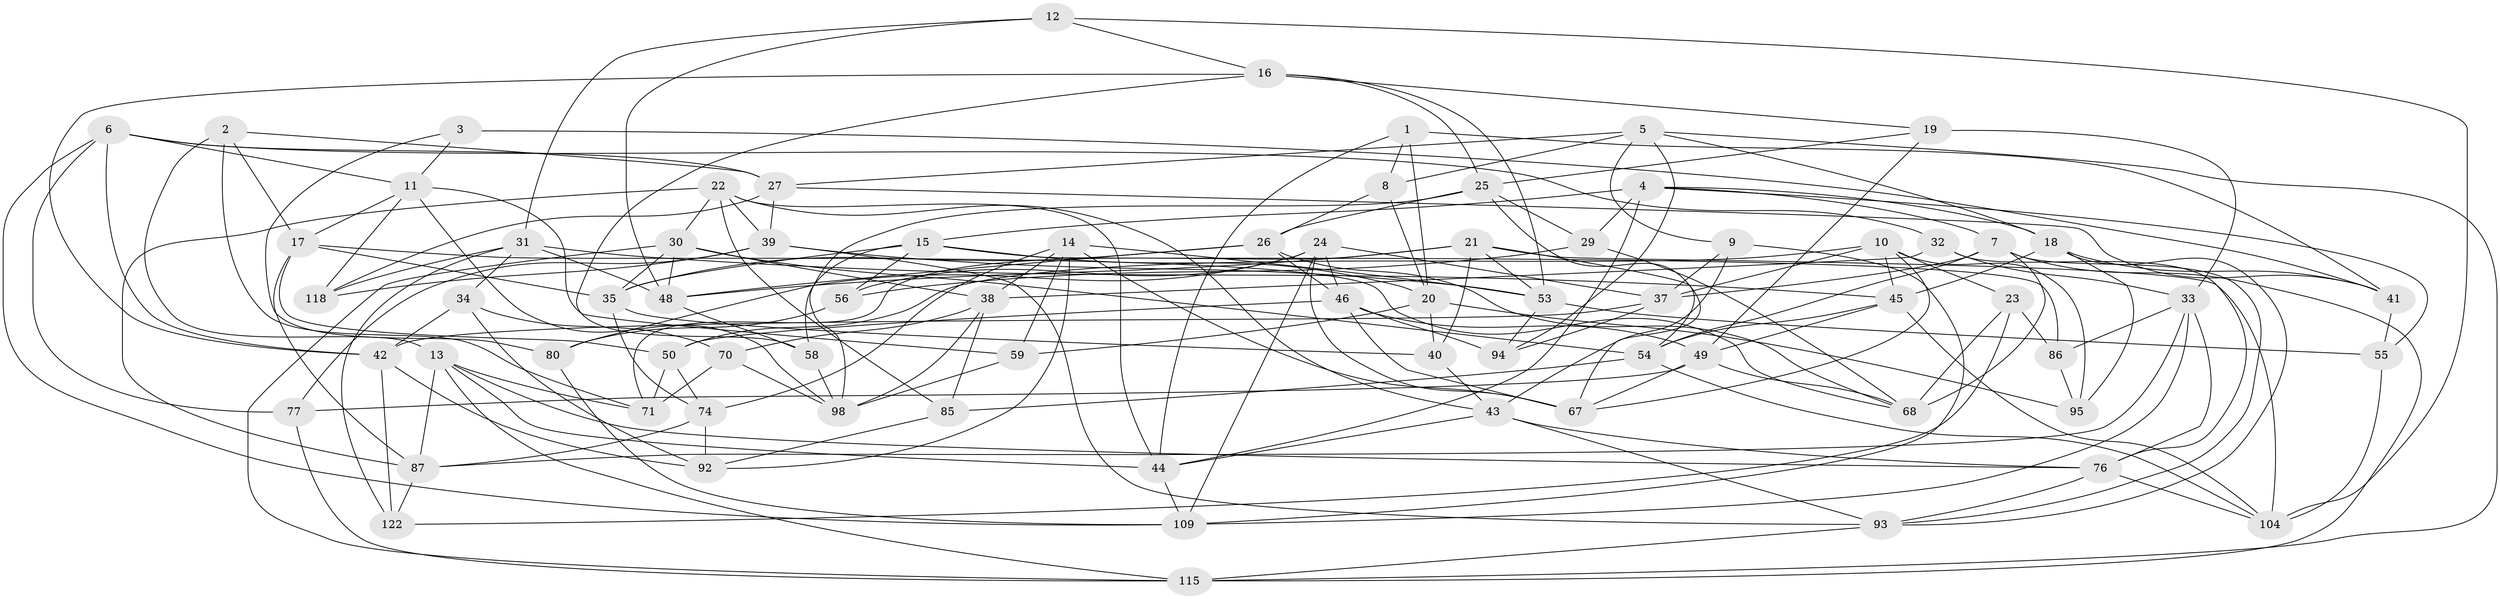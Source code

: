 // original degree distribution, {4: 1.0}
// Generated by graph-tools (version 1.1) at 2025/11/02/27/25 16:11:47]
// undirected, 74 vertices, 194 edges
graph export_dot {
graph [start="1"]
  node [color=gray90,style=filled];
  1;
  2;
  3;
  4 [super="+88"];
  5 [super="+47"];
  6 [super="+123"];
  7 [super="+63"];
  8;
  9;
  10 [super="+62"];
  11 [super="+51"];
  12;
  13 [super="+108"];
  14 [super="+64"];
  15 [super="+90"];
  16 [super="+61"];
  17 [super="+114"];
  18 [super="+36"];
  19;
  20 [super="+60"];
  21 [super="+28"];
  22 [super="+82"];
  23;
  24 [super="+89"];
  25 [super="+65"];
  26 [super="+66"];
  27 [super="+100"];
  29;
  30 [super="+69"];
  31 [super="+52"];
  32;
  33 [super="+75"];
  34;
  35 [super="+103"];
  37 [super="+101"];
  38 [super="+79"];
  39 [super="+57"];
  40;
  41 [super="+73"];
  42 [super="+81"];
  43 [super="+117"];
  44 [super="+112"];
  45 [super="+120"];
  46 [super="+111"];
  48 [super="+83"];
  49 [super="+72"];
  50 [super="+91"];
  53 [super="+110"];
  54 [super="+116"];
  55;
  56;
  58;
  59;
  67 [super="+97"];
  68 [super="+99"];
  70;
  71 [super="+78"];
  74 [super="+84"];
  76 [super="+107"];
  77;
  80;
  85;
  86;
  87 [super="+105"];
  92 [super="+106"];
  93 [super="+96"];
  94;
  95;
  98 [super="+102"];
  104 [super="+113"];
  109 [super="+119"];
  115 [super="+121"];
  118;
  122;
  1 -- 8;
  1 -- 44;
  1 -- 20;
  1 -- 41;
  2 -- 17;
  2 -- 27;
  2 -- 71;
  2 -- 13;
  3 -- 80;
  3 -- 41 [weight=2];
  3 -- 11;
  4 -- 55;
  4 -- 18;
  4 -- 7;
  4 -- 29;
  4 -- 15;
  4 -- 44;
  5 -- 8;
  5 -- 94;
  5 -- 9;
  5 -- 18;
  5 -- 27;
  5 -- 115;
  6 -- 11;
  6 -- 32;
  6 -- 42;
  6 -- 109;
  6 -- 27;
  6 -- 77;
  7 -- 115;
  7 -- 37;
  7 -- 93;
  7 -- 68;
  7 -- 54;
  8 -- 20;
  8 -- 26;
  9 -- 37;
  9 -- 43;
  9 -- 109;
  10 -- 23;
  10 -- 45;
  10 -- 37;
  10 -- 95;
  10 -- 50;
  10 -- 67;
  11 -- 17;
  11 -- 59;
  11 -- 98;
  11 -- 118;
  12 -- 31;
  12 -- 48;
  12 -- 16;
  12 -- 104;
  13 -- 115;
  13 -- 44;
  13 -- 71;
  13 -- 76;
  13 -- 87;
  14 -- 92;
  14 -- 74;
  14 -- 53;
  14 -- 38;
  14 -- 67;
  14 -- 59;
  15 -- 56;
  15 -- 35;
  15 -- 58;
  15 -- 20;
  15 -- 86;
  16 -- 58;
  16 -- 25;
  16 -- 42;
  16 -- 19;
  16 -- 53;
  17 -- 87;
  17 -- 50;
  17 -- 35;
  17 -- 68;
  18 -- 95;
  18 -- 41;
  18 -- 93;
  18 -- 45;
  19 -- 49;
  19 -- 33;
  19 -- 25;
  20 -- 95;
  20 -- 40;
  20 -- 59;
  21 -- 40;
  21 -- 104;
  21 -- 48;
  21 -- 53;
  21 -- 71;
  21 -- 67;
  22 -- 85;
  22 -- 87;
  22 -- 39;
  22 -- 43;
  22 -- 44;
  22 -- 30;
  23 -- 68;
  23 -- 122;
  23 -- 86;
  24 -- 56;
  24 -- 46;
  24 -- 67;
  24 -- 109;
  24 -- 80;
  24 -- 37;
  25 -- 98;
  25 -- 54;
  25 -- 26;
  25 -- 29;
  26 -- 35;
  26 -- 68;
  26 -- 48;
  26 -- 46;
  27 -- 39;
  27 -- 41;
  27 -- 118;
  29 -- 56;
  29 -- 68;
  30 -- 54;
  30 -- 35;
  30 -- 48;
  30 -- 115;
  30 -- 38;
  31 -- 45;
  31 -- 34;
  31 -- 122;
  31 -- 118;
  31 -- 48;
  32 -- 38;
  32 -- 76;
  32 -- 33;
  33 -- 109;
  33 -- 87;
  33 -- 76;
  33 -- 86;
  34 -- 70;
  34 -- 92;
  34 -- 42;
  35 -- 40;
  35 -- 74;
  37 -- 42;
  37 -- 94;
  38 -- 85;
  38 -- 98;
  38 -- 70;
  39 -- 53;
  39 -- 93;
  39 -- 118;
  39 -- 77;
  40 -- 43;
  41 -- 55;
  42 -- 122;
  42 -- 92;
  43 -- 76;
  43 -- 93;
  43 -- 44;
  44 -- 109;
  45 -- 49;
  45 -- 54;
  45 -- 104;
  46 -- 49;
  46 -- 50;
  46 -- 67;
  46 -- 94;
  48 -- 58;
  49 -- 77;
  49 -- 68;
  49 -- 67;
  50 -- 71 [weight=2];
  50 -- 74;
  53 -- 55;
  53 -- 94;
  54 -- 104;
  54 -- 85;
  55 -- 104;
  56 -- 80;
  58 -- 98;
  59 -- 98;
  70 -- 71;
  70 -- 98;
  74 -- 92 [weight=2];
  74 -- 87;
  76 -- 93;
  76 -- 104;
  77 -- 115;
  80 -- 109;
  85 -- 92;
  86 -- 95;
  87 -- 122;
  93 -- 115;
}
